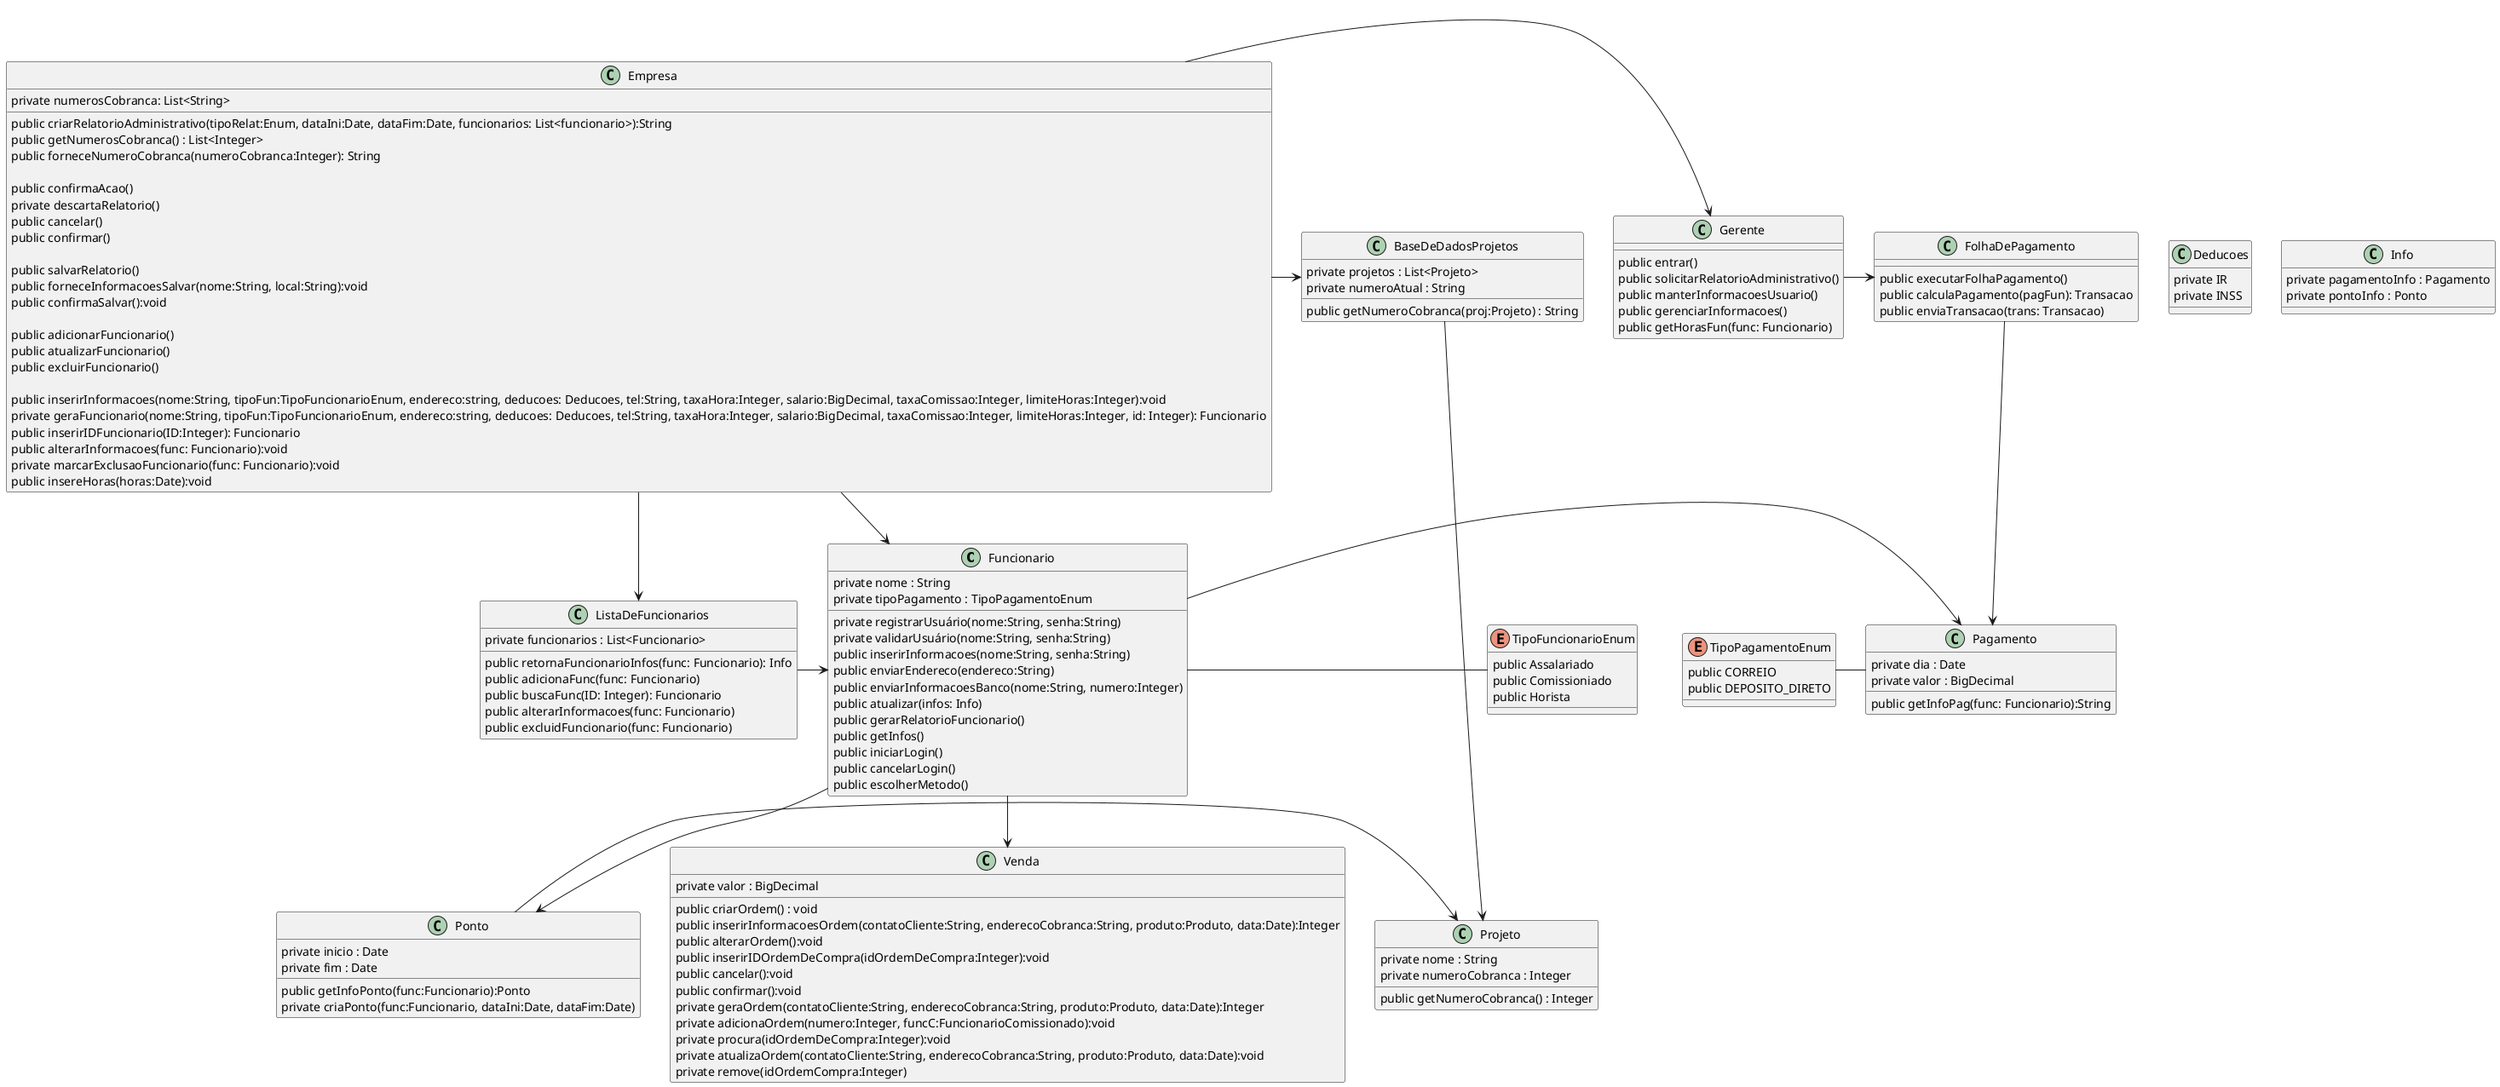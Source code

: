 @startuml DDCVDP

class Funcionario{
    private nome : String
    private tipoPagamento : TipoPagamentoEnum

    private registrarUsuário(nome:String, senha:String)
    private validarUsuário(nome:String, senha:String)
    public inserirInformacoes(nome:String, senha:String)
    public enviarEndereco(endereco:String)
    public enviarInformacoesBanco(nome:String, numero:Integer)
    public atualizar(infos: Info)
    public gerarRelatorioFuncionario()
    public getInfos()
    public iniciarLogin()
    public cancelarLogin()
    public escolherMetodo()
}

enum TipoFuncionarioEnum {
    public Assalariado
    public Comissioniado
    public Horista
}

class Deducoes {
    private IR
    private INSS
}


class ListaDeFuncionarios{
    private funcionarios : List<Funcionario>
    public retornaFuncionarioInfos(func: Funcionario): Info
    public adicionaFunc(func: Funcionario)
    public buscaFunc(ID: Integer): Funcionario
    public alterarInformacoes(func: Funcionario)
    public excluidFuncionario(func: Funcionario)
}

class Info{
    private pagamentoInfo : Pagamento
    private pontoInfo : Ponto
}

enum TipoPagamentoEnum {
    public CORREIO 
    public DEPOSITO_DIRETO
}

class Pagamento {
    private dia : Date
    private valor : BigDecimal
    public getInfoPag(func: Funcionario):String
} 

class Empresa{
    private numerosCobranca: List<String>

    public criarRelatorioAdministrativo(tipoRelat:Enum, dataIni:Date, dataFim:Date, funcionarios: List<funcionario>):String
    public getNumerosCobranca() : List<Integer>
    public forneceNumeroCobranca(numeroCobranca:Integer): String
    
    public confirmaAcao()
    private descartaRelatorio()
    public cancelar()
    public confirmar()
    
    public salvarRelatorio()
    public forneceInformacoesSalvar(nome:String, local:String):void
    public confirmaSalvar():void
    
    public adicionarFuncionario()
    public atualizarFuncionario()
    public excluirFuncionario()

    public inserirInformacoes(nome:String, tipoFun:TipoFuncionarioEnum, endereco:string, deducoes: Deducoes, tel:String, taxaHora:Integer, salario:BigDecimal, taxaComissao:Integer, limiteHoras:Integer):void
    private geraFuncionario(nome:String, tipoFun:TipoFuncionarioEnum, endereco:string, deducoes: Deducoes, tel:String, taxaHora:Integer, salario:BigDecimal, taxaComissao:Integer, limiteHoras:Integer, id: Integer): Funcionario
    public inserirIDFuncionario(ID:Integer): Funcionario
    public alterarInformacoes(func: Funcionario):void
    private marcarExclusaoFuncionario(func: Funcionario):void
    public insereHoras(horas:Date):void

}   

class Venda {
    private valor : BigDecimal

    public criarOrdem() : void
    public inserirInformacoesOrdem(contatoCliente:String, enderecoCobranca:String, produto:Produto, data:Date):Integer
    public alterarOrdem():void
    public inserirIDOrdemDeCompra(idOrdemDeCompra:Integer):void
    public cancelar():void
    public confirmar():void
    private geraOrdem(contatoCliente:String, enderecoCobranca:String, produto:Produto, data:Date):Integer
    private adicionaOrdem(numero:Integer, funcC:FuncionarioComissionado):void
    private procura(idOrdemDeCompra:Integer):void
    private atualizaOrdem(contatoCliente:String, enderecoCobranca:String, produto:Produto, data:Date):void
    private remove(idOrdemCompra:Integer)
}

class Gerente {
    public entrar()
    public solicitarRelatorioAdministrativo()
    public manterInformacoesUsuario()
    public gerenciarInformacoes()
    public getHorasFun(func: Funcionario)
}

class FolhaDePagamento {
    public executarFolhaPagamento()
    public calculaPagamento(pagFun): Transacao
    public enviaTransacao(trans: Transacao)
}

class BaseDeDadosProjetos {
    private projetos : List<Projeto>
    private numeroAtual : String 

    public getNumeroCobranca(proj:Projeto) : String
}

class Projeto {
    private nome : String
    private numeroCobranca : Integer
    public getNumeroCobranca() : Integer
}

class Ponto{
    private inicio : Date
    private fim : Date
    
    public getInfoPonto(func:Funcionario):Ponto
    private criaPonto(func:Funcionario, dataIni:Date, dataFim:Date)
    
}


' ---------------------- RELACOES ----------------------
ListaDeFuncionarios -> Funcionario
Empresa -down-> Funcionario
Empresa -> Gerente
Empresa -> ListaDeFuncionarios 
Gerente -> FolhaDePagamento
Funcionario -> Pagamento
Funcionario -down-> Ponto
Funcionario -down-> Venda
Ponto -> Projeto
Empresa -> BaseDeDadosProjetos
BaseDeDadosProjetos -down-> Projeto
FolhaDePagamento -down-> Pagamento
TipoPagamentoEnum - Pagamento
TipoFuncionarioEnum - Funcionario

@enduml
